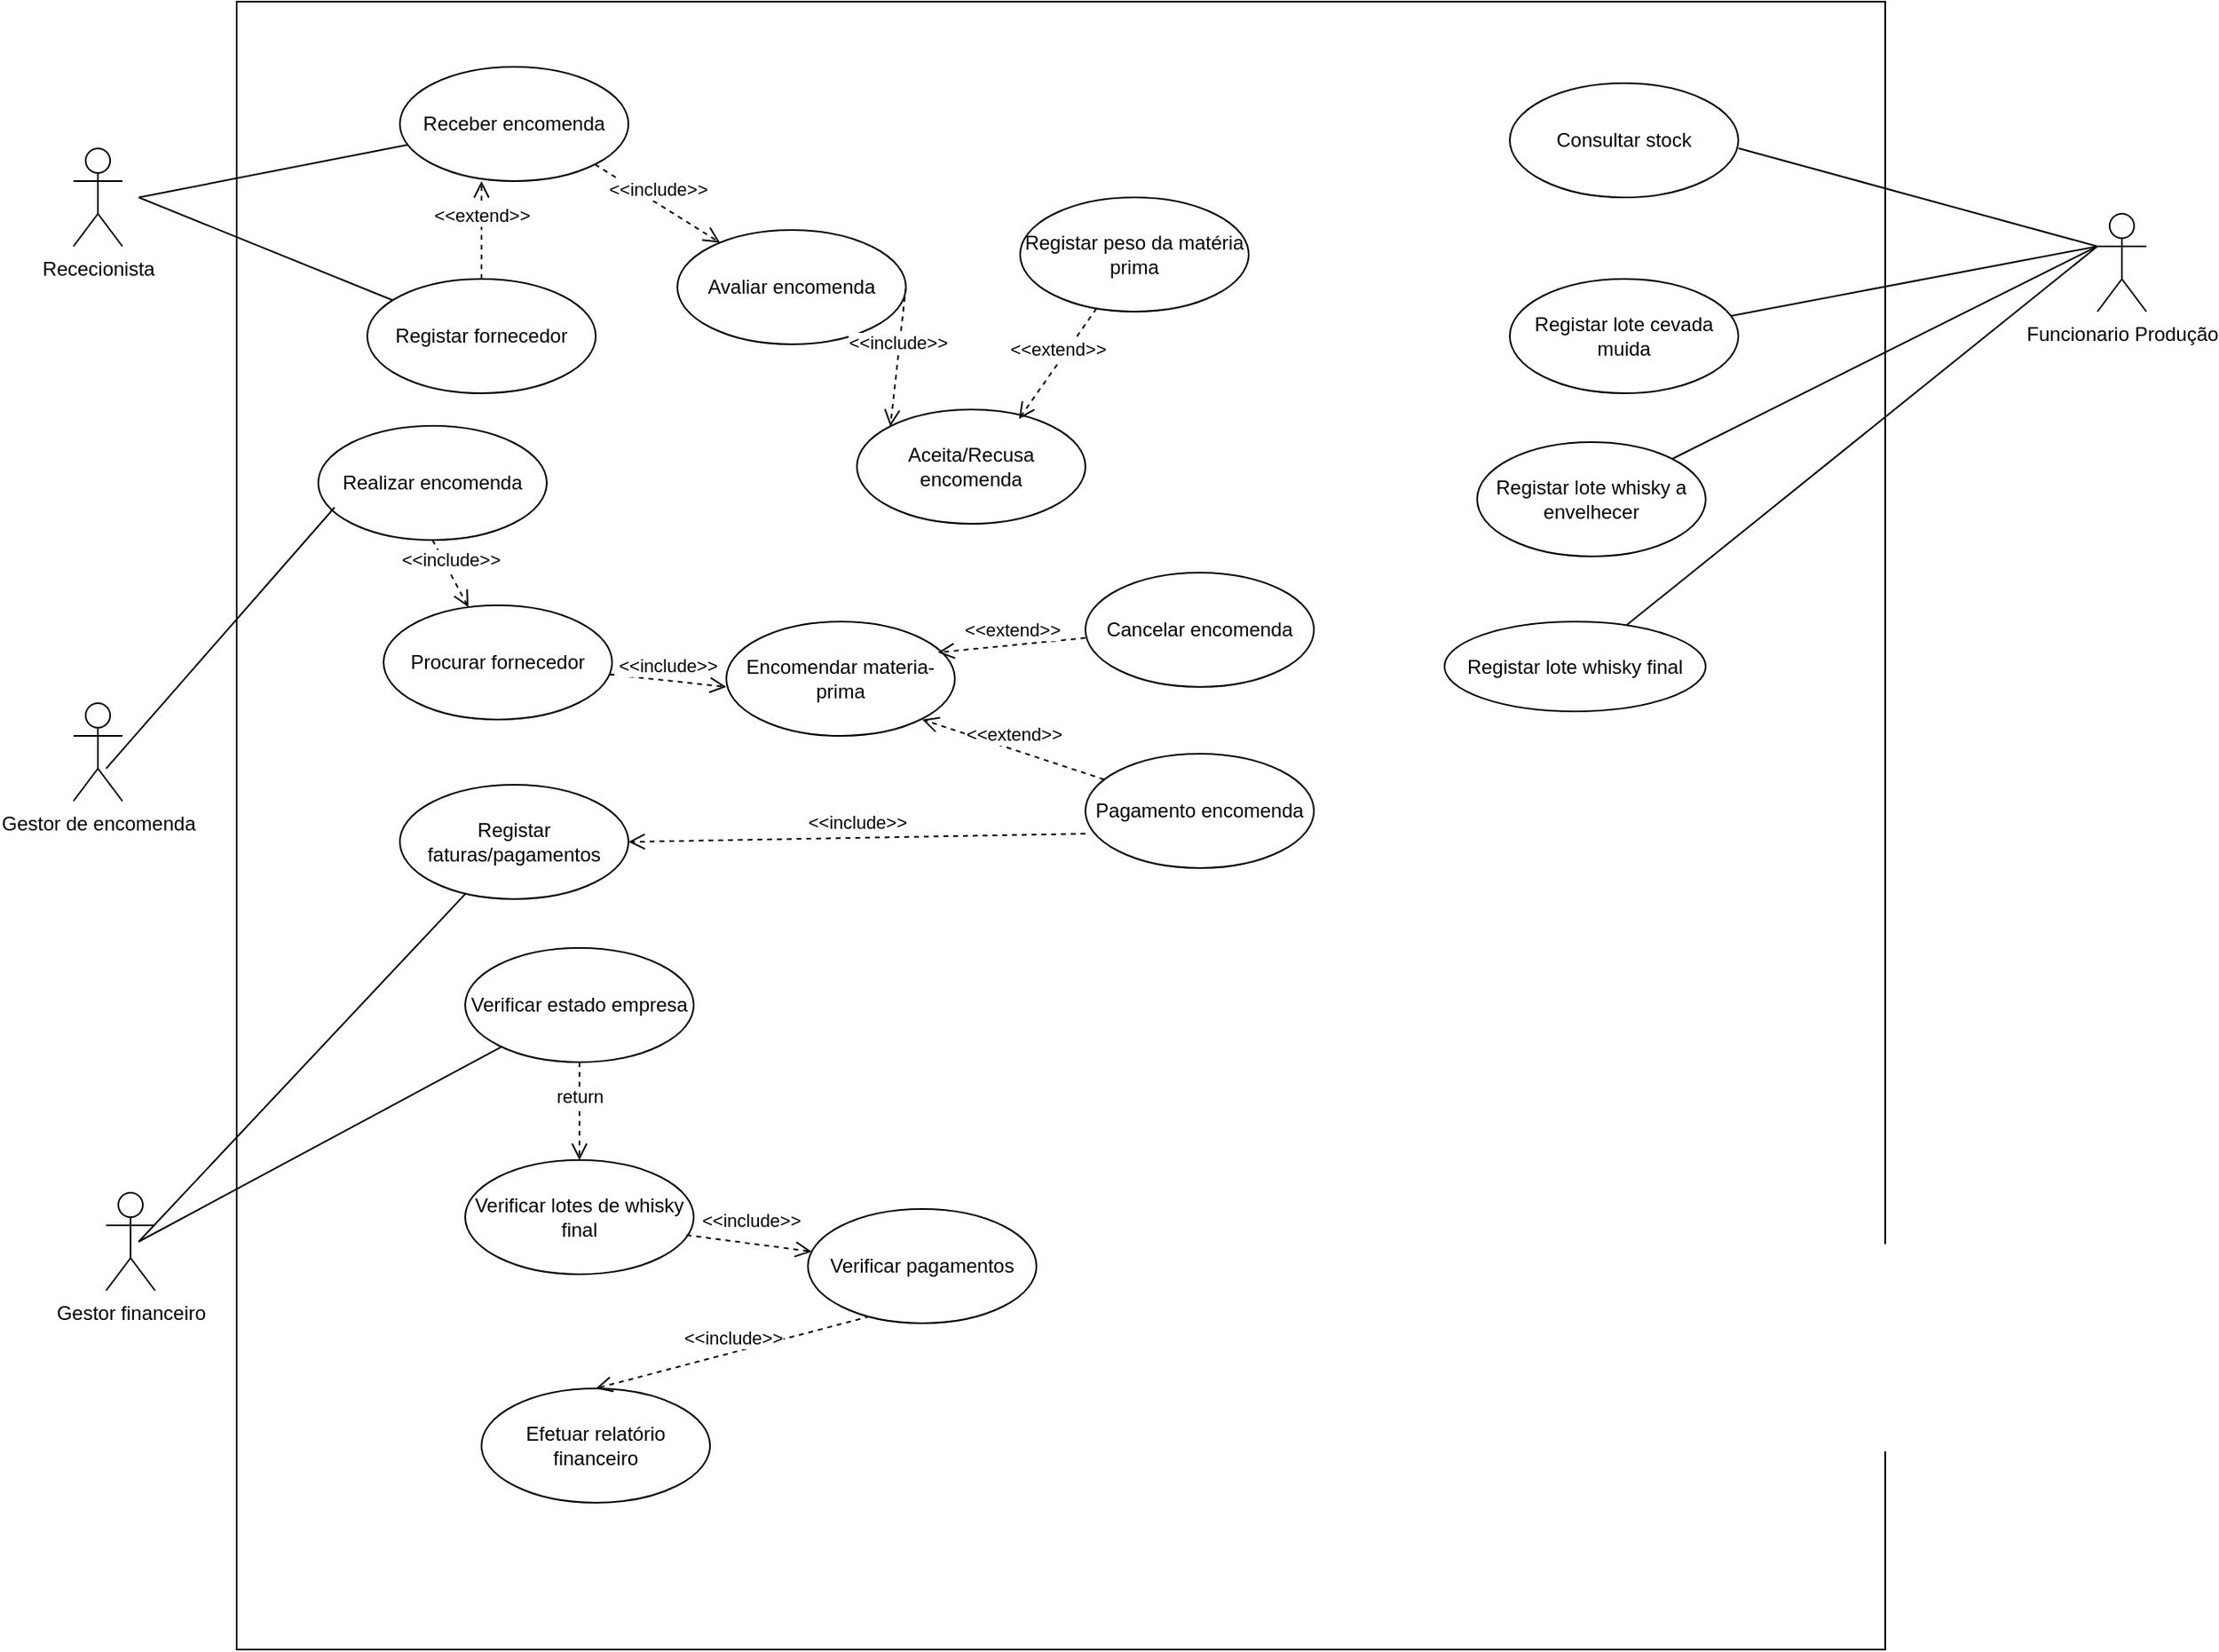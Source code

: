 <mxfile version="22.0.3" type="device">
  <diagram name="Página-1" id="xJkWT-3Ld55ff4BERgHF">
    <mxGraphModel dx="1290" dy="621" grid="1" gridSize="10" guides="1" tooltips="1" connect="1" arrows="1" fold="1" page="1" pageScale="1" pageWidth="827" pageHeight="1169" math="0" shadow="0">
      <root>
        <mxCell id="0" />
        <mxCell id="1" parent="0" />
        <mxCell id="NNQNaFgczvUqv_xl2M7g-2" value="" style="whiteSpace=wrap;html=1;aspect=fixed;" parent="1" vertex="1">
          <mxGeometry x="300" y="100" width="1010" height="1010" as="geometry" />
        </mxCell>
        <mxCell id="NNQNaFgczvUqv_xl2M7g-3" value="Rececionista" style="shape=umlActor;verticalLabelPosition=bottom;verticalAlign=top;html=1;" parent="1" vertex="1">
          <mxGeometry x="200" y="190" width="30" height="60" as="geometry" />
        </mxCell>
        <mxCell id="NNQNaFgczvUqv_xl2M7g-7" value="" style="endArrow=none;html=1;rounded=0;" parent="1" target="NNQNaFgczvUqv_xl2M7g-8" edge="1">
          <mxGeometry relative="1" as="geometry">
            <mxPoint x="240" y="220" as="sourcePoint" />
            <mxPoint x="390" y="189.5" as="targetPoint" />
          </mxGeometry>
        </mxCell>
        <mxCell id="NNQNaFgczvUqv_xl2M7g-8" value="Receber encomenda" style="ellipse;whiteSpace=wrap;html=1;" parent="1" vertex="1">
          <mxGeometry x="400" y="140" width="140" height="70" as="geometry" />
        </mxCell>
        <mxCell id="NNQNaFgczvUqv_xl2M7g-15" value="Registar peso da matéria prima" style="ellipse;whiteSpace=wrap;html=1;" parent="1" vertex="1">
          <mxGeometry x="780" y="220" width="140" height="70" as="geometry" />
        </mxCell>
        <mxCell id="NNQNaFgczvUqv_xl2M7g-18" value="Avaliar encomenda" style="ellipse;whiteSpace=wrap;html=1;" parent="1" vertex="1">
          <mxGeometry x="570" y="240" width="140" height="70" as="geometry" />
        </mxCell>
        <mxCell id="NNQNaFgczvUqv_xl2M7g-21" value="Aceita/Recusa encomenda" style="ellipse;whiteSpace=wrap;html=1;" parent="1" vertex="1">
          <mxGeometry x="680" y="350" width="140" height="70" as="geometry" />
        </mxCell>
        <mxCell id="NNQNaFgczvUqv_xl2M7g-22" value="&amp;lt;&amp;lt;include&amp;gt;&amp;gt;" style="html=1;verticalAlign=bottom;endArrow=open;dashed=1;endSize=8;curved=0;rounded=0;exitX=1;exitY=0.5;exitDx=0;exitDy=0;entryX=0;entryY=0;entryDx=0;entryDy=0;" parent="1" source="NNQNaFgczvUqv_xl2M7g-18" target="NNQNaFgczvUqv_xl2M7g-21" edge="1">
          <mxGeometry relative="1" as="geometry">
            <mxPoint x="650" y="360" as="sourcePoint" />
            <mxPoint x="570" y="360" as="targetPoint" />
          </mxGeometry>
        </mxCell>
        <mxCell id="NNQNaFgczvUqv_xl2M7g-23" value="Gestor de encomenda" style="shape=umlActor;verticalLabelPosition=bottom;verticalAlign=top;html=1;" parent="1" vertex="1">
          <mxGeometry x="200" y="530" width="30" height="60" as="geometry" />
        </mxCell>
        <mxCell id="NNQNaFgczvUqv_xl2M7g-25" value="Procurar fornecedor" style="ellipse;whiteSpace=wrap;html=1;" parent="1" vertex="1">
          <mxGeometry x="390" y="470" width="140" height="70" as="geometry" />
        </mxCell>
        <mxCell id="NNQNaFgczvUqv_xl2M7g-26" value="&amp;lt;&amp;lt;include&amp;gt;&amp;gt;" style="html=1;verticalAlign=bottom;endArrow=open;dashed=1;endSize=8;curved=0;rounded=0;" parent="1" source="NNQNaFgczvUqv_xl2M7g-25" edge="1">
          <mxGeometry relative="1" as="geometry">
            <mxPoint x="670" y="520" as="sourcePoint" />
            <mxPoint x="600" y="520" as="targetPoint" />
          </mxGeometry>
        </mxCell>
        <mxCell id="NNQNaFgczvUqv_xl2M7g-27" value="Encomendar materia-prima" style="ellipse;whiteSpace=wrap;html=1;" parent="1" vertex="1">
          <mxGeometry x="600" y="480" width="140" height="70" as="geometry" />
        </mxCell>
        <mxCell id="NNQNaFgczvUqv_xl2M7g-29" value="Registar faturas/pagamentos" style="ellipse;whiteSpace=wrap;html=1;" parent="1" vertex="1">
          <mxGeometry x="400" y="580" width="140" height="70" as="geometry" />
        </mxCell>
        <mxCell id="NNQNaFgczvUqv_xl2M7g-30" value="Funcionario Produção" style="shape=umlActor;verticalLabelPosition=bottom;verticalAlign=top;html=1;" parent="1" vertex="1">
          <mxGeometry x="1440" y="230" width="30" height="60" as="geometry" />
        </mxCell>
        <mxCell id="NNQNaFgczvUqv_xl2M7g-35" value="" style="endArrow=none;html=1;rounded=0;exitX=0.911;exitY=0.089;exitDx=0;exitDy=0;exitPerimeter=0;" parent="1" source="NNQNaFgczvUqv_xl2M7g-2" edge="1">
          <mxGeometry relative="1" as="geometry">
            <mxPoint x="1280" y="250" as="sourcePoint" />
            <mxPoint x="1440" y="250" as="targetPoint" />
          </mxGeometry>
        </mxCell>
        <mxCell id="NNQNaFgczvUqv_xl2M7g-36" value="Consultar stock" style="ellipse;whiteSpace=wrap;html=1;" parent="1" vertex="1">
          <mxGeometry x="1080" y="150" width="140" height="70" as="geometry" />
        </mxCell>
        <mxCell id="NNQNaFgczvUqv_xl2M7g-38" value="Registar lote cevada muida" style="ellipse;whiteSpace=wrap;html=1;" parent="1" vertex="1">
          <mxGeometry x="1080" y="270" width="140" height="70" as="geometry" />
        </mxCell>
        <mxCell id="NNQNaFgczvUqv_xl2M7g-41" value="Registar lote whisky a envelhecer" style="ellipse;whiteSpace=wrap;html=1;" parent="1" vertex="1">
          <mxGeometry x="1060" y="370" width="140" height="70" as="geometry" />
        </mxCell>
        <mxCell id="Qtz8jcJSW3FSRaHK8K19-1" value="&amp;lt;&amp;lt;include&amp;gt;&amp;gt;" style="html=1;verticalAlign=bottom;endArrow=open;dashed=1;endSize=8;curved=0;rounded=0;exitX=1;exitY=1;exitDx=0;exitDy=0;" parent="1" source="NNQNaFgczvUqv_xl2M7g-8" target="NNQNaFgczvUqv_xl2M7g-18" edge="1">
          <mxGeometry relative="1" as="geometry">
            <mxPoint x="630" y="220" as="sourcePoint" />
            <mxPoint x="550" y="220" as="targetPoint" />
          </mxGeometry>
        </mxCell>
        <mxCell id="Qtz8jcJSW3FSRaHK8K19-9" value="Gestor financeiro&lt;br&gt;" style="shape=umlActor;verticalLabelPosition=bottom;verticalAlign=top;html=1;" parent="1" vertex="1">
          <mxGeometry x="220" y="830" width="30" height="60" as="geometry" />
        </mxCell>
        <mxCell id="Qtz8jcJSW3FSRaHK8K19-13" value="" style="endArrow=none;html=1;rounded=0;" parent="1" target="gBDvsGSK3CwwDaUqsVzb-1" edge="1">
          <mxGeometry relative="1" as="geometry">
            <mxPoint x="240" y="860" as="sourcePoint" />
            <mxPoint x="400" y="860" as="targetPoint" />
          </mxGeometry>
        </mxCell>
        <mxCell id="Qtz8jcJSW3FSRaHK8K19-14" value="Verificar lotes de whisky final" style="ellipse;whiteSpace=wrap;html=1;" parent="1" vertex="1">
          <mxGeometry x="440" y="810" width="140" height="70" as="geometry" />
        </mxCell>
        <mxCell id="Qtz8jcJSW3FSRaHK8K19-16" value="Efetuar relatório financeiro" style="ellipse;whiteSpace=wrap;html=1;" parent="1" vertex="1">
          <mxGeometry x="450" y="950" width="140" height="70" as="geometry" />
        </mxCell>
        <mxCell id="Qtz8jcJSW3FSRaHK8K19-17" value="&amp;lt;&amp;lt;include&amp;gt;&amp;gt;" style="html=1;verticalAlign=bottom;endArrow=open;dashed=1;endSize=8;curved=0;rounded=0;entryX=0.5;entryY=0;entryDx=0;entryDy=0;exitX=0.271;exitY=0.94;exitDx=0;exitDy=0;exitPerimeter=0;" parent="1" source="qCgow8naztmEFLx19yjq-3" target="Qtz8jcJSW3FSRaHK8K19-16" edge="1">
          <mxGeometry relative="1" as="geometry">
            <mxPoint x="470" y="820" as="sourcePoint" />
            <mxPoint x="390" y="820" as="targetPoint" />
          </mxGeometry>
        </mxCell>
        <mxCell id="Qtz8jcJSW3FSRaHK8K19-18" value="" style="endArrow=none;html=1;rounded=0;" parent="1" target="NNQNaFgczvUqv_xl2M7g-29" edge="1">
          <mxGeometry relative="1" as="geometry">
            <mxPoint x="240" y="860" as="sourcePoint" />
            <mxPoint x="400" y="860" as="targetPoint" />
          </mxGeometry>
        </mxCell>
        <mxCell id="BkxoG9pC-ogMYqgfiYWu-2" value="Registar lote whisky final" style="ellipse;whiteSpace=wrap;html=1;align=center;" parent="1" vertex="1">
          <mxGeometry x="1040" y="480" width="160" height="55" as="geometry" />
        </mxCell>
        <mxCell id="qCgow8naztmEFLx19yjq-2" value="&amp;lt;&amp;lt;include&amp;gt;&amp;gt;" style="html=1;verticalAlign=bottom;endArrow=open;dashed=1;endSize=8;curved=0;rounded=0;exitX=0.969;exitY=0.657;exitDx=0;exitDy=0;exitPerimeter=0;" parent="1" source="Qtz8jcJSW3FSRaHK8K19-14" target="qCgow8naztmEFLx19yjq-3" edge="1">
          <mxGeometry x="0.028" y="5" relative="1" as="geometry">
            <mxPoint x="537.631" y="798.443" as="sourcePoint" />
            <mxPoint x="598.486" y="811.418" as="targetPoint" />
            <mxPoint as="offset" />
          </mxGeometry>
        </mxCell>
        <mxCell id="qCgow8naztmEFLx19yjq-3" value="Verificar pagamentos" style="ellipse;whiteSpace=wrap;html=1;" parent="1" vertex="1">
          <mxGeometry x="650" y="840" width="140" height="70" as="geometry" />
        </mxCell>
        <mxCell id="uxjTTyDDN5thWqsiORZi-1" value="&amp;lt;&amp;lt;extend&amp;gt;&amp;gt;" style="html=1;verticalAlign=bottom;endArrow=open;dashed=1;endSize=8;curved=0;rounded=0;entryX=0.709;entryY=0.083;entryDx=0;entryDy=0;entryPerimeter=0;" parent="1" source="NNQNaFgczvUqv_xl2M7g-15" target="NNQNaFgczvUqv_xl2M7g-21" edge="1">
          <mxGeometry relative="1" as="geometry">
            <mxPoint x="850" y="350" as="sourcePoint" />
            <mxPoint x="770" y="350" as="targetPoint" />
          </mxGeometry>
        </mxCell>
        <mxCell id="q1J76iyPKqKOCkIrRaj2-4" value="Registar fornecedor" style="ellipse;whiteSpace=wrap;html=1;" parent="1" vertex="1">
          <mxGeometry x="380" y="270" width="140" height="70" as="geometry" />
        </mxCell>
        <mxCell id="q1J76iyPKqKOCkIrRaj2-8" value="" style="endArrow=none;html=1;rounded=0;" parent="1" target="q1J76iyPKqKOCkIrRaj2-4" edge="1">
          <mxGeometry relative="1" as="geometry">
            <mxPoint x="240" y="220" as="sourcePoint" />
            <mxPoint x="400" y="220" as="targetPoint" />
          </mxGeometry>
        </mxCell>
        <mxCell id="q1J76iyPKqKOCkIrRaj2-9" value="&amp;lt;&amp;lt;extend&amp;gt;&amp;gt;" style="html=1;verticalAlign=bottom;endArrow=open;dashed=1;endSize=8;curved=0;rounded=0;exitX=0.5;exitY=0;exitDx=0;exitDy=0;" parent="1" source="q1J76iyPKqKOCkIrRaj2-4" edge="1">
          <mxGeometry relative="1" as="geometry">
            <mxPoint x="530" y="210" as="sourcePoint" />
            <mxPoint x="450" y="210" as="targetPoint" />
          </mxGeometry>
        </mxCell>
        <mxCell id="4s3m4AK2wlko6X9wzI-p-1" value="&amp;lt;&amp;lt;extend&amp;gt;&amp;gt;" style="html=1;verticalAlign=bottom;endArrow=open;dashed=1;endSize=8;curved=0;rounded=0;entryX=0.926;entryY=0.27;entryDx=0;entryDy=0;entryPerimeter=0;" parent="1" target="NNQNaFgczvUqv_xl2M7g-27" edge="1">
          <mxGeometry relative="1" as="geometry">
            <mxPoint x="820" y="490" as="sourcePoint" />
            <mxPoint x="740" y="500" as="targetPoint" />
          </mxGeometry>
        </mxCell>
        <mxCell id="4s3m4AK2wlko6X9wzI-p-2" value="Cancelar encomenda" style="ellipse;whiteSpace=wrap;html=1;" parent="1" vertex="1">
          <mxGeometry x="820" y="450" width="140" height="70" as="geometry" />
        </mxCell>
        <mxCell id="4s3m4AK2wlko6X9wzI-p-3" value="&amp;lt;&amp;lt;extend&amp;gt;&amp;gt;" style="html=1;verticalAlign=bottom;endArrow=open;dashed=1;endSize=8;curved=0;rounded=0;" parent="1" source="4s3m4AK2wlko6X9wzI-p-4" edge="1">
          <mxGeometry relative="1" as="geometry">
            <mxPoint x="800" y="540" as="sourcePoint" />
            <mxPoint x="720" y="540" as="targetPoint" />
          </mxGeometry>
        </mxCell>
        <mxCell id="4s3m4AK2wlko6X9wzI-p-4" value="Pagamento encomenda" style="ellipse;whiteSpace=wrap;html=1;" parent="1" vertex="1">
          <mxGeometry x="820" y="561" width="140" height="70" as="geometry" />
        </mxCell>
        <mxCell id="4s3m4AK2wlko6X9wzI-p-5" value="&amp;lt;&amp;lt;include&amp;gt;&amp;gt;" style="html=1;verticalAlign=bottom;endArrow=open;dashed=1;endSize=8;curved=0;rounded=0;entryX=1;entryY=0.5;entryDx=0;entryDy=0;" parent="1" target="NNQNaFgczvUqv_xl2M7g-29" edge="1">
          <mxGeometry relative="1" as="geometry">
            <mxPoint x="820" y="610" as="sourcePoint" />
            <mxPoint x="740" y="610" as="targetPoint" />
          </mxGeometry>
        </mxCell>
        <mxCell id="lbIctcAva-A1L-uVdosH-1" value="Realizar encomenda" style="ellipse;whiteSpace=wrap;html=1;" parent="1" vertex="1">
          <mxGeometry x="350" y="360" width="140" height="70" as="geometry" />
        </mxCell>
        <mxCell id="lbIctcAva-A1L-uVdosH-2" value="" style="endArrow=none;html=1;rounded=0;exitX=0.667;exitY=0.667;exitDx=0;exitDy=0;exitPerimeter=0;" parent="1" source="NNQNaFgczvUqv_xl2M7g-23" edge="1">
          <mxGeometry relative="1" as="geometry">
            <mxPoint x="200" y="410" as="sourcePoint" />
            <mxPoint x="360" y="410" as="targetPoint" />
          </mxGeometry>
        </mxCell>
        <mxCell id="lbIctcAva-A1L-uVdosH-3" value="&amp;lt;&amp;lt;include&amp;gt;&amp;gt;" style="html=1;verticalAlign=bottom;endArrow=open;dashed=1;endSize=8;curved=0;rounded=0;" parent="1" target="NNQNaFgczvUqv_xl2M7g-25" edge="1">
          <mxGeometry relative="1" as="geometry">
            <mxPoint x="420" y="430" as="sourcePoint" />
            <mxPoint x="340" y="430" as="targetPoint" />
          </mxGeometry>
        </mxCell>
        <mxCell id="gBDvsGSK3CwwDaUqsVzb-1" value="Verificar estado empresa" style="ellipse;whiteSpace=wrap;html=1;" parent="1" vertex="1">
          <mxGeometry x="440" y="680" width="140" height="70" as="geometry" />
        </mxCell>
        <mxCell id="gBDvsGSK3CwwDaUqsVzb-2" value="return" style="html=1;verticalAlign=bottom;endArrow=open;dashed=1;endSize=8;curved=0;rounded=0;" parent="1" source="gBDvsGSK3CwwDaUqsVzb-1" target="Qtz8jcJSW3FSRaHK8K19-14" edge="1">
          <mxGeometry relative="1" as="geometry">
            <mxPoint x="620" y="770" as="sourcePoint" />
            <mxPoint x="540" y="770" as="targetPoint" />
          </mxGeometry>
        </mxCell>
        <mxCell id="rhIlWneP_Te4IigzMDNN-1" value="" style="endArrow=none;html=1;rounded=0;" edge="1" parent="1" source="NNQNaFgczvUqv_xl2M7g-38">
          <mxGeometry relative="1" as="geometry">
            <mxPoint x="1280" y="250" as="sourcePoint" />
            <mxPoint x="1440" y="250" as="targetPoint" />
          </mxGeometry>
        </mxCell>
        <mxCell id="rhIlWneP_Te4IigzMDNN-2" value="" style="endArrow=none;html=1;rounded=0;entryX=0;entryY=0.333;entryDx=0;entryDy=0;entryPerimeter=0;" edge="1" parent="1" source="NNQNaFgczvUqv_xl2M7g-41" target="NNQNaFgczvUqv_xl2M7g-30">
          <mxGeometry relative="1" as="geometry">
            <mxPoint x="1225" y="303" as="sourcePoint" />
            <mxPoint x="1450" y="260" as="targetPoint" />
          </mxGeometry>
        </mxCell>
        <mxCell id="rhIlWneP_Te4IigzMDNN-4" value="" style="endArrow=none;html=1;rounded=0;entryX=0;entryY=0.333;entryDx=0;entryDy=0;entryPerimeter=0;" edge="1" parent="1" source="BkxoG9pC-ogMYqgfiYWu-2" target="NNQNaFgczvUqv_xl2M7g-30">
          <mxGeometry relative="1" as="geometry">
            <mxPoint x="1245" y="323" as="sourcePoint" />
            <mxPoint x="1470" y="280" as="targetPoint" />
          </mxGeometry>
        </mxCell>
      </root>
    </mxGraphModel>
  </diagram>
</mxfile>

